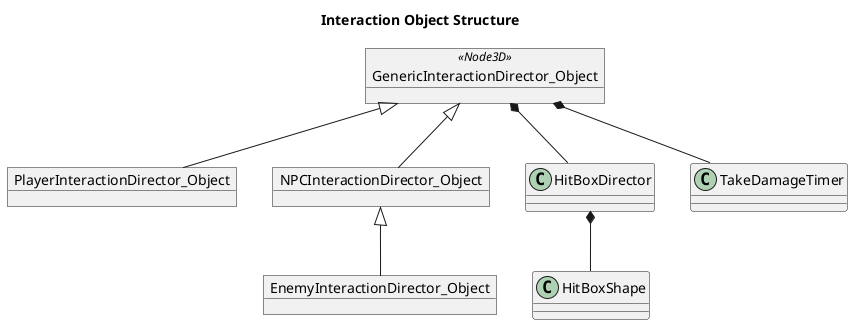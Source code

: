 @startuml Interaction Object struct

title Interaction Object Structure

' Interaction Objects
object GenericInteractionDirector_Object <<Node3D>> {
}

object PlayerInteractionDirector_Object {
}

object NPCInteractionDirector_Object {
}

object EnemyInteractionDirector_Object {
}

GenericInteractionDirector_Object *-- HitBoxDirector
GenericInteractionDirector_Object *-- TakeDamageTimer
HitBoxDirector *-- HitBoxShape

GenericInteractionDirector_Object <|-- PlayerInteractionDirector_Object
GenericInteractionDirector_Object <|-- NPCInteractionDirector_Object
NPCInteractionDirector_Object <|-- EnemyInteractionDirector_Object

@enduml